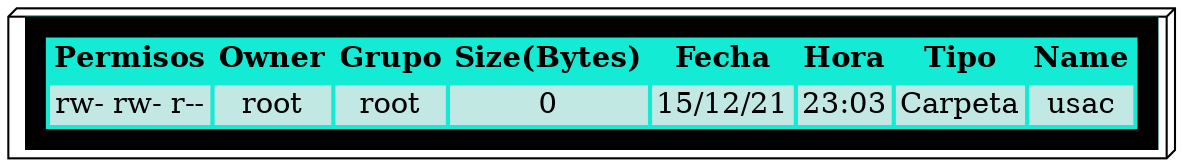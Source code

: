 digraph G{

    nodo [ shape=box3d,  
    label=< <table border='10' cellborder='0' cellspacing='2' bgcolor="#13EBD4">
     <tr> <td><b>Permisos</b></td><td><b>Owner</b></td><td><b>Grupo</b></td><td><b>Size(Bytes)</b></td><td><b>Fecha</b></td><td><b>Hora</b></td><td><b>Tipo</b></td><td><b>Name</b></td> </tr>
<tr> <td bgcolor="#C2E8E4">rw- rw- r--</td> <td bgcolor="#C2E8E4">root</td><td bgcolor="#C2E8E4">root</td><td bgcolor="#C2E8E4">0</td><td bgcolor="#C2E8E4">15/12/21</td><td bgcolor="#C2E8E4">23:03</td><td bgcolor="#C2E8E4">Carpeta</td><td bgcolor="#C2E8E4">usac</td> </tr>
    </table>>]

}